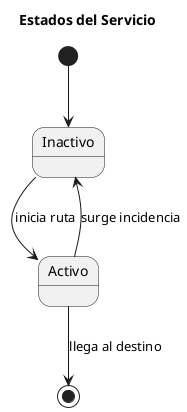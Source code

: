 @startuml
title Estados del Servicio

[*] --> Inactivo

state Inactivo {
}

Inactivo --> Activo : inicia ruta
Activo --> Inactivo : surge incidencia
Activo --> [*] : llega al destino

state Activo {
}

@enduml